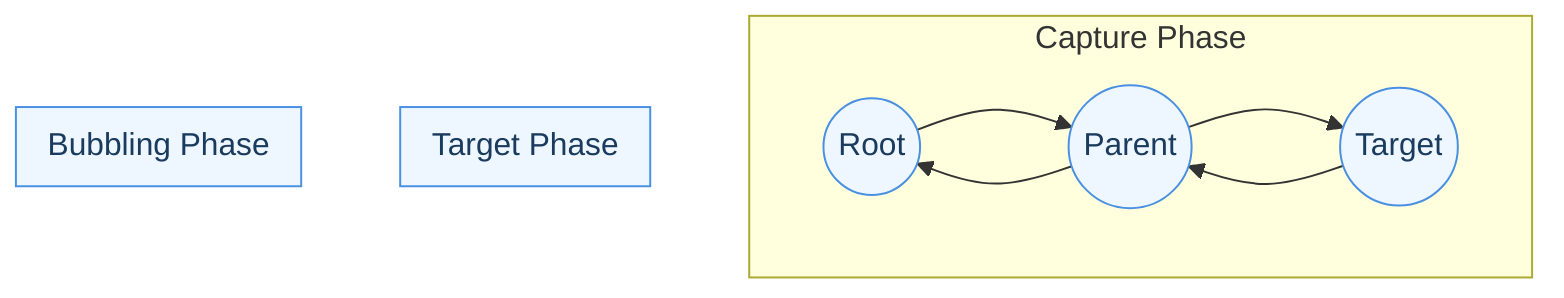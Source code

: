 flowchart TB
  classDef phase fill:#f5f5f5,stroke:#999,color:#333
  classDef node fill:#eef7ff,stroke:#4a90e2,color:#1a3b5d

  Root((Root)):::node
  P1((Parent)):::node
  T((Target)):::node

  subgraph Capture[Capture Phase]
    Root --> P1 --> T
  end

  subgraph Target[Target Phase]
    T
  end

  subgraph Bubble[Bubbling Phase]
    T --> P1 --> Root
  end

  %% Notes: some mmdc versions may not render notes reliably